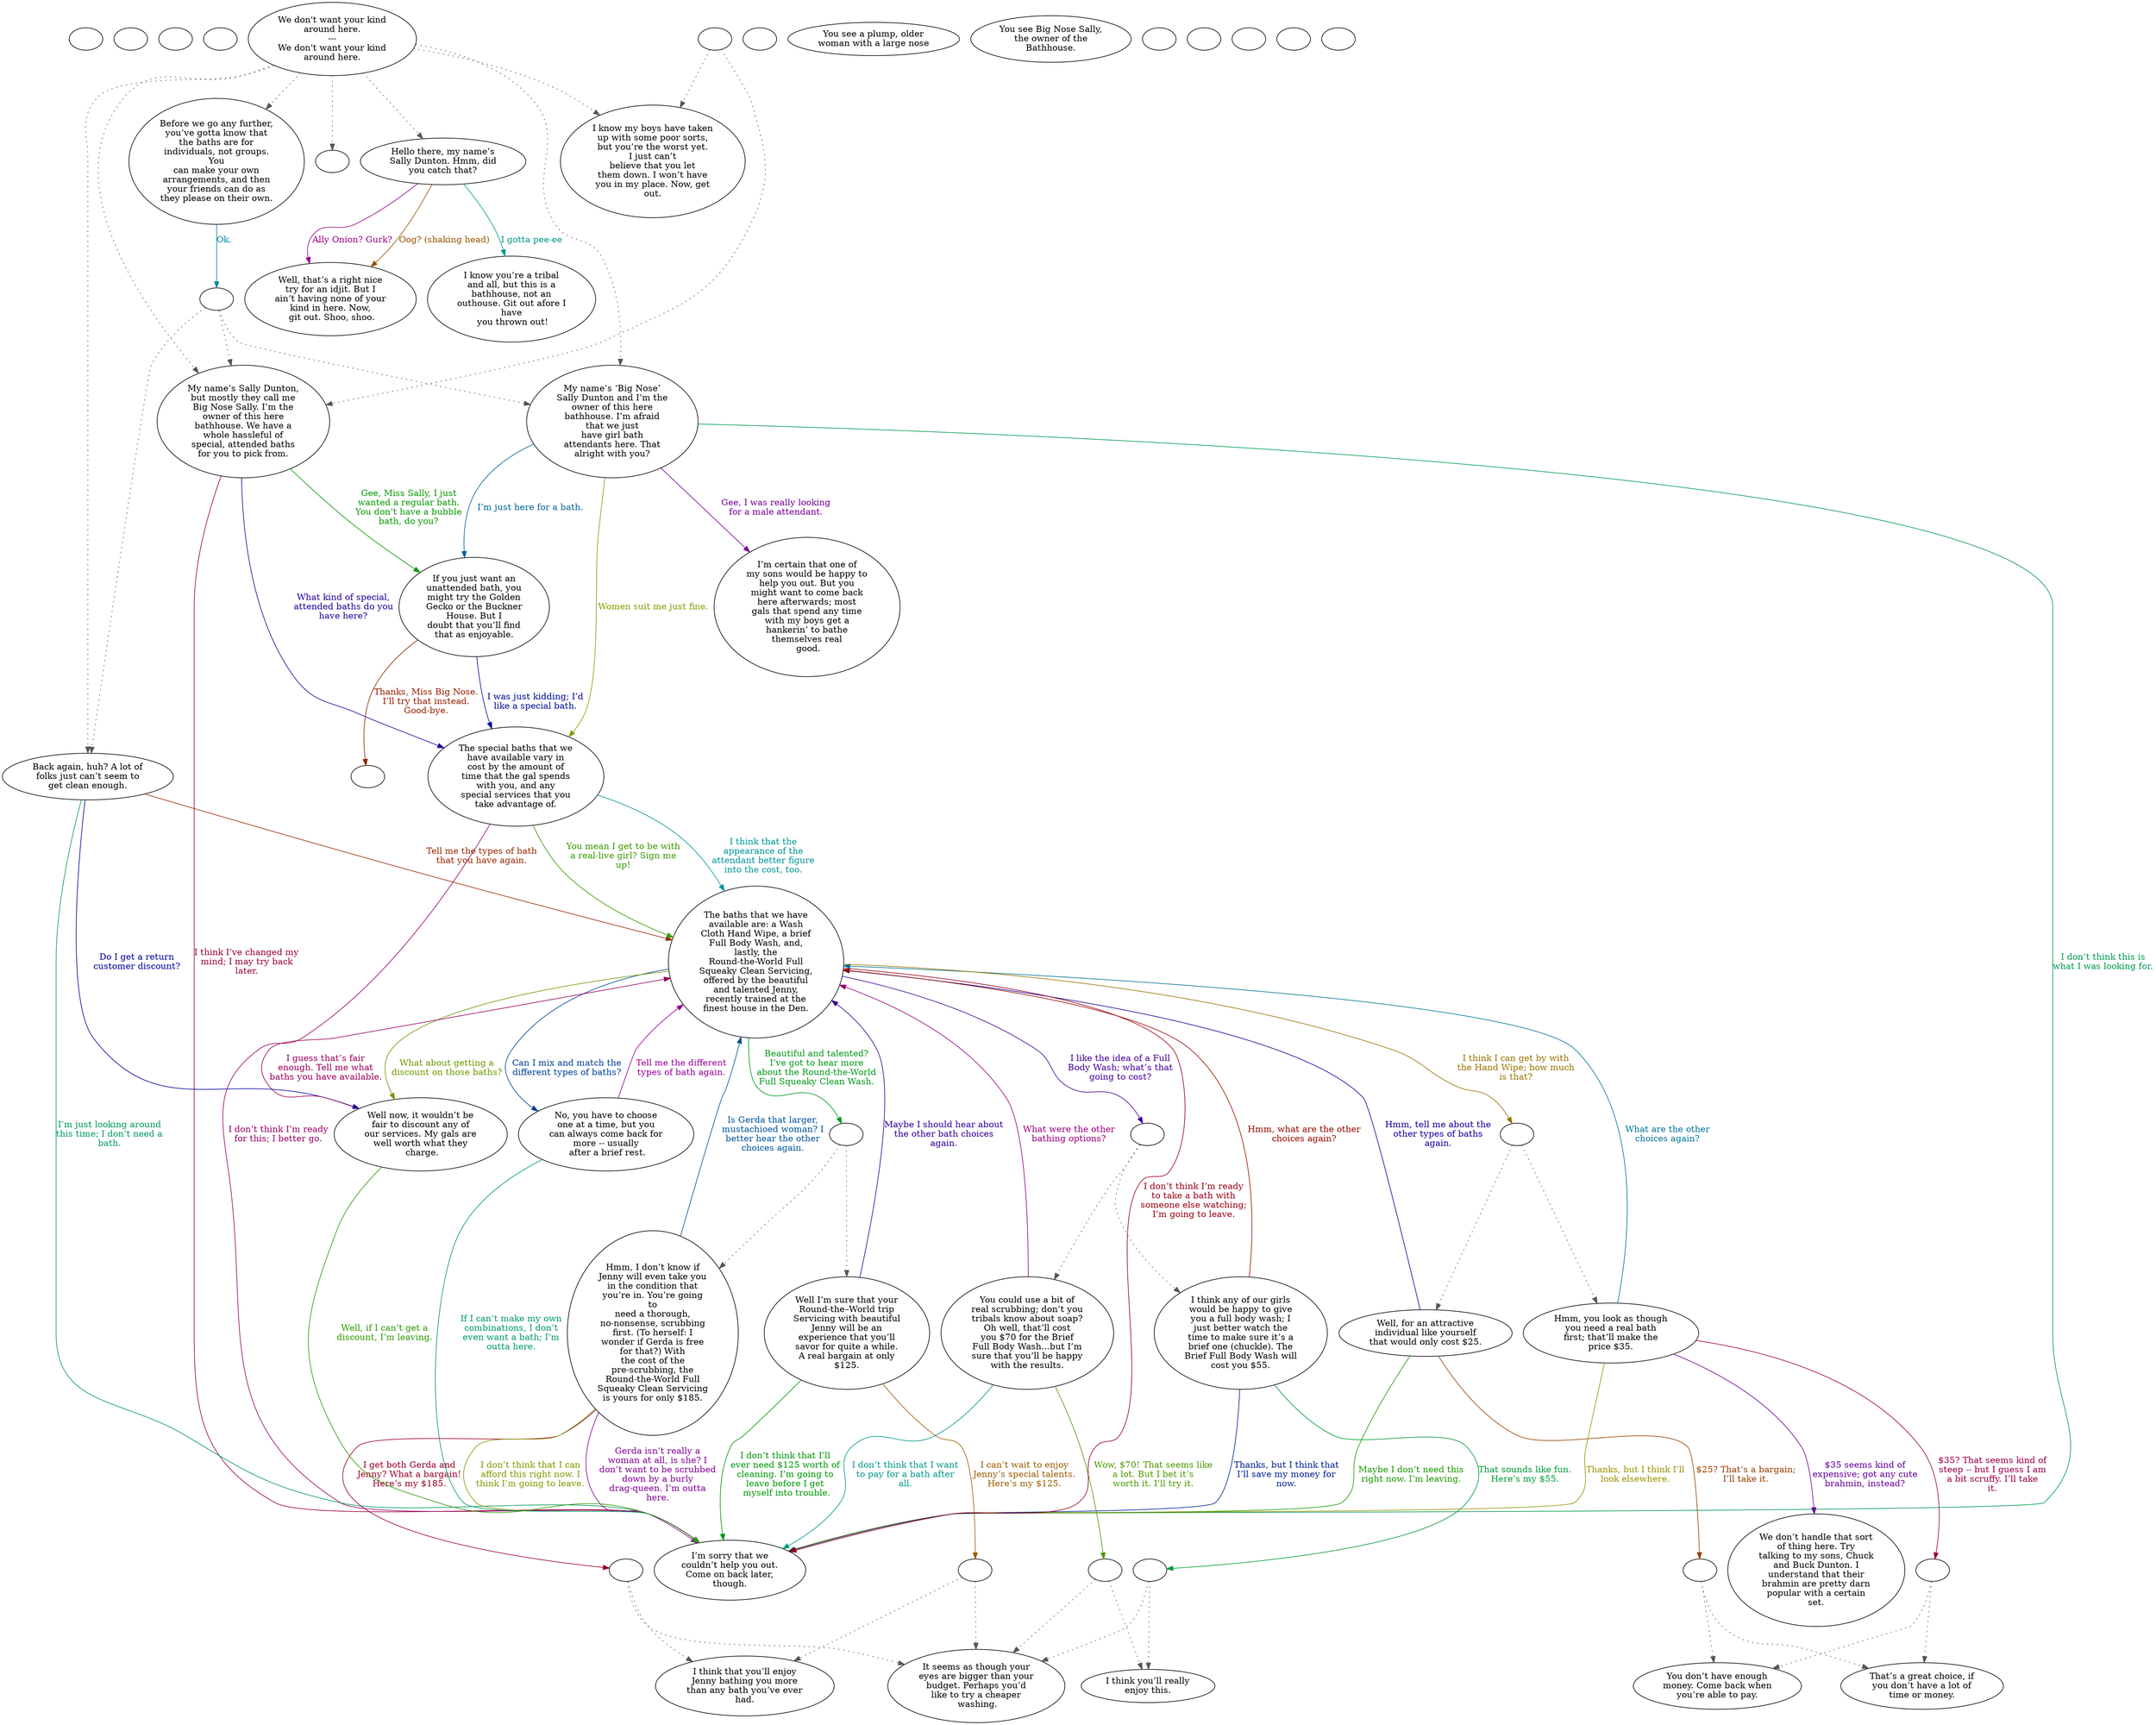 digraph KCSALLY {
  "checkPartyMembersNearDoor" [style=filled       fillcolor="#FFFFFF"       color="#000000"]
  "checkPartyMembersNearDoor" [label=""]
  "start" [style=filled       fillcolor="#FFFFFF"       color="#000000"]
  "start" [label=""]
  "critter_p_proc" [style=filled       fillcolor="#FFFFFF"       color="#000000"]
  "critter_p_proc" [label=""]
  "pickup_p_proc" [style=filled       fillcolor="#FFFFFF"       color="#000000"]
  "pickup_p_proc" [label=""]
  "talk_p_proc" [style=filled       fillcolor="#FFFFFF"       color="#000000"]
  "talk_p_proc" -> "Node998" [style=dotted color="#555555"]
  "talk_p_proc" -> "Node001" [style=dotted color="#555555"]
  "talk_p_proc" -> "Node004" [style=dotted color="#555555"]
  "talk_p_proc" -> "Node027" [style=dotted color="#555555"]
  "talk_p_proc" -> "Node005" [style=dotted color="#555555"]
  "talk_p_proc" -> "Node006" [style=dotted color="#555555"]
  "talk_p_proc" -> "Node025" [style=dotted color="#555555"]
  "talk_p_proc" [label="We don't want your kind\naround here.\n---\nWe don't want your kind\naround here."]
  "destroy_p_proc" [style=filled       fillcolor="#FFFFFF"       color="#000000"]
  "destroy_p_proc" [label=""]
  "look_at_p_proc" [style=filled       fillcolor="#FFFFFF"       color="#000000"]
  "look_at_p_proc" [label="You see a plump, older\nwoman with a large nose"]
  "description_p_proc" [style=filled       fillcolor="#FFFFFF"       color="#000000"]
  "description_p_proc" [label="You see Big Nose Sally,\nthe owner of the\nBathhouse."]
  "use_skill_on_p_proc" [style=filled       fillcolor="#FFFFFF"       color="#000000"]
  "use_skill_on_p_proc" [label=""]
  "damage_p_proc" [style=filled       fillcolor="#FFFFFF"       color="#000000"]
  "damage_p_proc" [label=""]
  "map_enter_p_proc" [style=filled       fillcolor="#FFFFFF"       color="#000000"]
  "map_enter_p_proc" [label=""]
  "Node910" [style=filled       fillcolor="#FFFFFF"       color="#000000"]
  "Node910" -> "Node005" [style=dotted color="#555555"]
  "Node910" -> "Node006" [style=dotted color="#555555"]
  "Node910" -> "Node025" [style=dotted color="#555555"]
  "Node910" [label=""]
  "Node911" [style=filled       fillcolor="#FFFFFF"       color="#000000"]
  "Node911" -> "Node012" [style=dotted color="#555555"]
  "Node911" -> "Node013" [style=dotted color="#555555"]
  "Node911" [label=""]
  "Node912" [style=filled       fillcolor="#FFFFFF"       color="#000000"]
  "Node912" -> "Node014" [style=dotted color="#555555"]
  "Node912" -> "Node015" [style=dotted color="#555555"]
  "Node912" [label=""]
  "Node913" [style=filled       fillcolor="#FFFFFF"       color="#000000"]
  "Node913" -> "Node016" [style=dotted color="#555555"]
  "Node913" -> "Node017" [style=dotted color="#555555"]
  "Node913" [label=""]
  "Node914" [style=filled       fillcolor="#FFFFFF"       color="#000000"]
  "Node914" -> "Node018" [style=dotted color="#555555"]
  "Node914" -> "Node022" [style=dotted color="#555555"]
  "Node914" [label=""]
  "Node915" [style=filled       fillcolor="#FFFFFF"       color="#000000"]
  "Node915" -> "Node018" [style=dotted color="#555555"]
  "Node915" -> "Node022" [style=dotted color="#555555"]
  "Node915" [label=""]
  "Node916" [style=filled       fillcolor="#FFFFFF"       color="#000000"]
  "Node916" -> "Node019" [style=dotted color="#555555"]
  "Node916" -> "Node023" [style=dotted color="#555555"]
  "Node916" [label=""]
  "Node917" [style=filled       fillcolor="#FFFFFF"       color="#000000"]
  "Node917" -> "Node019" [style=dotted color="#555555"]
  "Node917" -> "Node023" [style=dotted color="#555555"]
  "Node917" [label=""]
  "Node918" [style=filled       fillcolor="#FFFFFF"       color="#000000"]
  "Node918" -> "Node020" [style=dotted color="#555555"]
  "Node918" -> "Node023" [style=dotted color="#555555"]
  "Node918" [label=""]
  "Node919" [style=filled       fillcolor="#FFFFFF"       color="#000000"]
  "Node919" -> "Node020" [style=dotted color="#555555"]
  "Node919" -> "Node023" [style=dotted color="#555555"]
  "Node919" [label=""]
  "Node995" [style=filled       fillcolor="#FFFFFF"       color="#000000"]
  "Node995" [label=""]
  "Node996" [style=filled       fillcolor="#FFFFFF"       color="#000000"]
  "Node996" [label=""]
  "Node997" [style=filled       fillcolor="#FFFFFF"       color="#000000"]
  "Node997" -> "Node004" [style=dotted color="#555555"]
  "Node997" -> "Node005" [style=dotted color="#555555"]
  "Node997" [label=""]
  "Node998" [style=filled       fillcolor="#FFFFFF"       color="#000000"]
  "Node998" [label=""]
  "Node999" [style=filled       fillcolor="#FFFFFF"       color="#000000"]
  "Node999" [label=""]
  "Node001" [style=filled       fillcolor="#FFFFFF"       color="#000000"]
  "Node001" [label="Hello there, my name’s\nSally Dunton. Hmm, did\nyou catch that?"]
  "Node001" -> "Node002" [label="Ally Onion? Gurk?" color="#990087" fontcolor="#990087"]
  "Node001" -> "Node003" [label="I gotta pee-ee" color="#00997F" fontcolor="#00997F"]
  "Node001" -> "Node002" [label="Oog? (shaking head)" color="#995200" fontcolor="#995200"]
  "Node002" [style=filled       fillcolor="#FFFFFF"       color="#000000"]
  "Node002" [label="Well, that’s a right nice\ntry for an idjit. But I\nain’t having none of your\nkind in here. Now,\n git out. Shoo, shoo."]
  "Node003" [style=filled       fillcolor="#FFFFFF"       color="#000000"]
  "Node003" [label="I know you’re a tribal\nand all, but this is a\nbathhouse, not an\nouthouse. Git out afore I\nhave\n you thrown out!"]
  "Node004" [style=filled       fillcolor="#FFFFFF"       color="#000000"]
  "Node004" [label="I know my boys have taken\nup with some poor sorts,\nbut you’re the worst yet.\nI just can’t\nbelieve that you let\nthem down. I won’t have\nyou in my place. Now, get\nout."]
  "Node005" [style=filled       fillcolor="#FFFFFF"       color="#000000"]
  "Node005" [label="My name’s Sally Dunton,\nbut mostly they call me\nBig Nose Sally. I’m the\nowner of this here\nbathhouse. We have a\nwhole hassleful of\nspecial, attended baths\nfor you to pick from."]
  "Node005" -> "Node009" [label="What kind of special,\nattended baths do you\nhave here?" color="#250099" fontcolor="#250099"]
  "Node005" -> "Node008" [label="Gee, Miss Sally, I just\nwanted a regular bath.\nYou don’t have a bubble\nbath, do you?" color="#079900" fontcolor="#079900"]
  "Node005" -> "Node007" [label="I think I’ve changed my\nmind; I may try back\nlater." color="#990034" fontcolor="#990034"]
  "Node006" [style=filled       fillcolor="#FFFFFF"       color="#000000"]
  "Node006" [label="My name’s ‘Big Nose’\nSally Dunton and I’m the\nowner of this here\nbathhouse. I’m afraid\nthat we just\nhave girl bath\nattendants here. That\nalright with you?"]
  "Node006" -> "Node008" [label="I’m just here for a bath." color="#006199" fontcolor="#006199"]
  "Node006" -> "Node009" [label="Women suit me just fine." color="#8D9900" fontcolor="#8D9900"]
  "Node006" -> "Node024" [label="Gee, I was really looking\nfor a male attendant." color="#780099" fontcolor="#780099"]
  "Node006" -> "Node007" [label="I don’t think this is\nwhat I was looking for." color="#00994C" fontcolor="#00994C"]
  "Node007" [style=filled       fillcolor="#FFFFFF"       color="#000000"]
  "Node007" [label="I’m sorry that we\ncouldn’t help you out.\nCome on back later,\nthough."]
  "Node008" [style=filled       fillcolor="#FFFFFF"       color="#000000"]
  "Node008" [label="If you just want an\nunattended bath, you\nmight try the Golden\nGecko or the Buckner\nHouse. But I\ndoubt that you’ll find\nthat as enjoyable."]
  "Node008" -> "Node999" [label="Thanks, Miss Big Nose.\nI’ll try that instead.\nGood-bye." color="#991F00" fontcolor="#991F00"]
  "Node008" -> "Node009" [label="I was just kidding; I’d\nlike a special bath." color="#000E99" fontcolor="#000E99"]
  "Node009" [style=filled       fillcolor="#FFFFFF"       color="#000000"]
  "Node009" [label="The special baths that we\nhave available vary in\ncost by the amount of\ntime that the gal spends\nwith you, and any\nspecial services that you\ntake advantage of."]
  "Node009" -> "Node010" [label="You mean I get to be with\na real-live girl? Sign me\nup!" color="#3A9900" fontcolor="#3A9900"]
  "Node009" -> "Node007" [label="I don’t think I’m ready\nfor this; I better go." color="#990067" fontcolor="#990067"]
  "Node009" -> "Node010" [label="I think that the\nappearance of the\nattendant better figure\ninto the cost, too." color="#009499" fontcolor="#009499"]
  "Node010" [style=filled       fillcolor="#FFFFFF"       color="#000000"]
  "Node010" [label="The baths that we have\navailable are: a Wash\nCloth Hand Wipe, a brief\nFull Body Wash, and,\nlastly, the\nRound-the-World Full\nSqueaky Clean Servicing,\noffered by the beautiful\nand talented Jenny,\nrecently trained at the\nfinest house in the Den."]
  "Node010" -> "Node911" [label="I think I can get by with\nthe Hand Wipe; how much\nis that?" color="#997200" fontcolor="#997200"]
  "Node010" -> "Node912" [label="I like the idea of a Full\nBody Wash; what’s that\ngoing to cost?" color="#450099" fontcolor="#450099"]
  "Node010" -> "Node913" [label="Beautiful and talented?\nI’ve got to hear more\nabout the Round-the-World\nFull Squeaky Clean Wash." color="#009918" fontcolor="#009918"]
  "Node010" -> "Node007" [label="I don’t think I’m ready\nto take a bath with\nsomeone else watching;\nI’m going to leave." color="#990014" fontcolor="#990014"]
  "Node010" -> "Node011" [label="Can I mix and match the\ndifferent types of baths?" color="#004199" fontcolor="#004199"]
  "Node010" -> "Node026" [label="What about getting a\ndiscount on those baths?" color="#6E9900" fontcolor="#6E9900"]
  "Node011" [style=filled       fillcolor="#FFFFFF"       color="#000000"]
  "Node011" [label="No, you have to choose\none at a time, but you\ncan always come back for\nmore -- usually\n after a brief rest."]
  "Node011" -> "Node010" [label="Tell me the different\ntypes of bath again." color="#980099" fontcolor="#980099"]
  "Node011" -> "Node007" [label="If I can’t make my own\ncombinations, I don’t\neven want a bath; I’m\noutta here." color="#00996B" fontcolor="#00996B"]
  "Node012" [style=filled       fillcolor="#FFFFFF"       color="#000000"]
  "Node012" [label="Well, for an attractive\nindividual like yourself\nthat would only cost $25."]
  "Node012" -> "Node914" [label="$25? That’s a bargain;\nI’ll take it." color="#993F00" fontcolor="#993F00"]
  "Node012" -> "Node010" [label="Hmm, tell me about the\nother types of baths\nagain." color="#120099" fontcolor="#120099"]
  "Node012" -> "Node007" [label="Maybe I don’t need this\nright now. I’m leaving." color="#1B9900" fontcolor="#1B9900"]
  "Node013" [style=filled       fillcolor="#FFFFFF"       color="#000000"]
  "Node013" [label="Hmm, you look as though\nyou need a real bath\nfirst; that’ll make the\nprice $35."]
  "Node013" -> "Node915" [label="$35? That seems kind of\nsteep -- but I guess I am\na bit scruffy. I’ll take\nit." color="#990047" fontcolor="#990047"]
  "Node013" -> "Node010" [label="What are the other\nchoices again?" color="#007499" fontcolor="#007499"]
  "Node013" -> "Node007" [label="Thanks, but I think I’ll\nlook elsewhere." color="#999100" fontcolor="#999100"]
  "Node013" -> "Node021" [label="$35 seems kind of\nexpensive; got any cute\nbrahmin, instead?" color="#650099" fontcolor="#650099"]
  "Node014" [style=filled       fillcolor="#FFFFFF"       color="#000000"]
  "Node014" [label="I think any of our girls\nwould be happy to give\nyou a full body wash; I\njust better watch the\ntime to make sure it’s a\nbrief one (chuckle). The\nBrief Full Body Wash will\ncost you $55."]
  "Node014" -> "Node916" [label="That sounds like fun.\nHere’s my $55." color="#009938" fontcolor="#009938"]
  "Node014" -> "Node010" [label="Hmm, what are the other\nchoices again?" color="#990B00" fontcolor="#990B00"]
  "Node014" -> "Node007" [label="Thanks, but I think that\nI’ll save my money for\nnow." color="#002199" fontcolor="#002199"]
  "Node015" [style=filled       fillcolor="#FFFFFF"       color="#000000"]
  "Node015" [label="You could use a bit of\nreal scrubbing; don’t you\ntribals know about soap?\nOh well, that’ll cost\nyou $70 for the Brief\nFull Body Wash...but I’m\nsure that you’ll be happy\nwith the results."]
  "Node015" -> "Node917" [label="Wow, $70! That seems like\na lot. But I bet it’s\nworth it. I’ll try it." color="#4E9900" fontcolor="#4E9900"]
  "Node015" -> "Node010" [label="What were the other\nbathing options?" color="#99007B" fontcolor="#99007B"]
  "Node015" -> "Node007" [label="I don’t think that I want\nto pay for a bath after\nall." color="#00998B" fontcolor="#00998B"]
  "Node016" [style=filled       fillcolor="#FFFFFF"       color="#000000"]
  "Node016" [label="Well I’m sure that your\nRound-the–World trip\nServicing with beautiful\nJenny will be an\nexperience that you’ll\nsavor for quite a while.\nA real bargain at only\n$125."]
  "Node016" -> "Node918" [label="I can’t wait to enjoy\nJenny’s special talents.\nHere’s my $125." color="#995E00" fontcolor="#995E00"]
  "Node016" -> "Node010" [label="Maybe I should hear about\nthe other bath choices\nagain." color="#320099" fontcolor="#320099"]
  "Node016" -> "Node007" [label="I don’t think that I’ll\never need $125 worth of\ncleaning. I’m going to\nleave before I get\n myself into trouble." color="#009905" fontcolor="#009905"]
  "Node017" [style=filled       fillcolor="#FFFFFF"       color="#000000"]
  "Node017" [label="Hmm, I don’t know if\nJenny will even take you\nin the condition that\nyou’re in. You’re going\nto\nneed a thorough,\nno-nonsense, scrubbing\nfirst. (To herself: I\nwonder if Gerda is free\nfor that?) With\nthe cost of the\npre-scrubbing, the\nRound-the-World Full\nSqueaky Clean Servicing\nis yours for only $185."]
  "Node017" -> "Node919" [label="I get both Gerda and\nJenny? What a bargain!\nHere’s my $185." color="#990028" fontcolor="#990028"]
  "Node017" -> "Node010" [label="Is Gerda that larger,\nmustachioed woman? I\nbetter hear the other\nchoices again." color="#005499" fontcolor="#005499"]
  "Node017" -> "Node007" [label="I don’t think that I can\nafford this right now. I\nthink I’m going to leave." color="#819900" fontcolor="#819900"]
  "Node017" -> "Node007" [label="Gerda isn’t really a\nwoman at all, is she? I\ndon’t want to be scrubbed\ndown by a burly\ndrag-queen. I’m outta\nhere." color="#840099" fontcolor="#840099"]
  "Node018" [style=filled       fillcolor="#FFFFFF"       color="#000000"]
  "Node018" [label="That’s a great choice, if\nyou don’t have a lot of\ntime or money."]
  "Node019" [style=filled       fillcolor="#FFFFFF"       color="#000000"]
  "Node019" [label="I think you’ll really\nenjoy this."]
  "Node020" [style=filled       fillcolor="#FFFFFF"       color="#000000"]
  "Node020" [label="I think that you’ll enjoy\nJenny bathing you more\nthan any bath you’ve ever\nhad."]
  "Node021" [style=filled       fillcolor="#FFFFFF"       color="#000000"]
  "Node021" [label="We don’t handle that sort\nof thing here. Try\ntalking to my sons, Chuck\nand Buck Dunton. I\nunderstand that their\nbrahmin are pretty darn\npopular with a certain\nset."]
  "Node022" [style=filled       fillcolor="#FFFFFF"       color="#000000"]
  "Node022" [label="You don’t have enough\nmoney. Come back when\nyou’re able to pay."]
  "Node023" [style=filled       fillcolor="#FFFFFF"       color="#000000"]
  "Node023" [label="It seems as though your\neyes are bigger than your\nbudget. Perhaps you’d\nlike to try a cheaper\n washing."]
  "Node024" [style=filled       fillcolor="#FFFFFF"       color="#000000"]
  "Node024" [label="I’m certain that one of\nmy sons would be happy to\nhelp you out. But you\nmight want to come back\nhere afterwards; most\ngals that spend any time\nwith my boys get a\nhankerin’ to bathe\nthemselves real\n good."]
  "Node025" [style=filled       fillcolor="#FFFFFF"       color="#000000"]
  "Node025" [label="Back again, huh? A lot of\nfolks just can’t seem to\nget clean enough."]
  "Node025" -> "Node007" [label="I’m just looking around\nthis time; I don’t need a\nbath." color="#009958" fontcolor="#009958"]
  "Node025" -> "Node010" [label="Tell me the types of bath\nthat you have again." color="#992B00" fontcolor="#992B00"]
  "Node025" -> "Node026" [label="Do I get a return\ncustomer discount?" color="#000299" fontcolor="#000299"]
  "Node026" [style=filled       fillcolor="#FFFFFF"       color="#000000"]
  "Node026" [label="Well now, it wouldn’t be\nfair to discount any of\nour services. My gals are\nwell worth what they\n charge."]
  "Node026" -> "Node007" [label="Well, if I can’t get a\ndiscount, I’m leaving." color="#2E9900" fontcolor="#2E9900"]
  "Node026" -> "Node010" [label="I guess that’s fair\nenough. Tell me what\nbaths you have available." color="#99005B" fontcolor="#99005B"]
  "Node027" [style=filled       fillcolor="#FFFFFF"       color="#000000"]
  "Node027" [label="Before we go any further,\nyou’ve gotta know that\nthe baths are for\nindividuals, not groups.\nYou\ncan make your own\narrangements, and then\nyour friends can do as\nthey please on their own."]
  "Node027" -> "Node910" [label="Ok." color="#008899" fontcolor="#008899"]
}